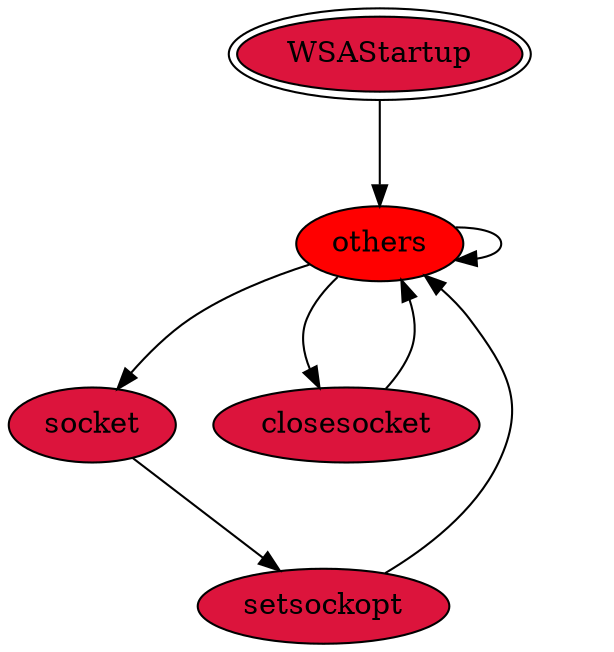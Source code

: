 digraph "./REPORTS/6022/API_PER_CATEGORY/InternetConnect.exe_5776_Windows Sockets (Winsock)_API_per_Category_Transition_Matrix" {
	WSAStartup [label=WSAStartup fillcolor=crimson peripheries=2 style=filled]
	others [label=others fillcolor=red style=filled]
	WSAStartup -> others [label=1.0 fontcolor=white]
	others -> others [label=0.9914 fontcolor=white]
	socket [label=socket fillcolor=crimson style=filled]
	others -> socket [label=0.0043 fontcolor=white]
	closesocket [label=closesocket fillcolor=crimson style=filled]
	others -> closesocket [label=0.0043 fontcolor=white]
	setsockopt [label=setsockopt fillcolor=crimson style=filled]
	socket -> setsockopt [label=1.0 fontcolor=white]
	setsockopt -> others [label=1.0 fontcolor=white]
	closesocket -> others [label=1.0 fontcolor=white]
}
